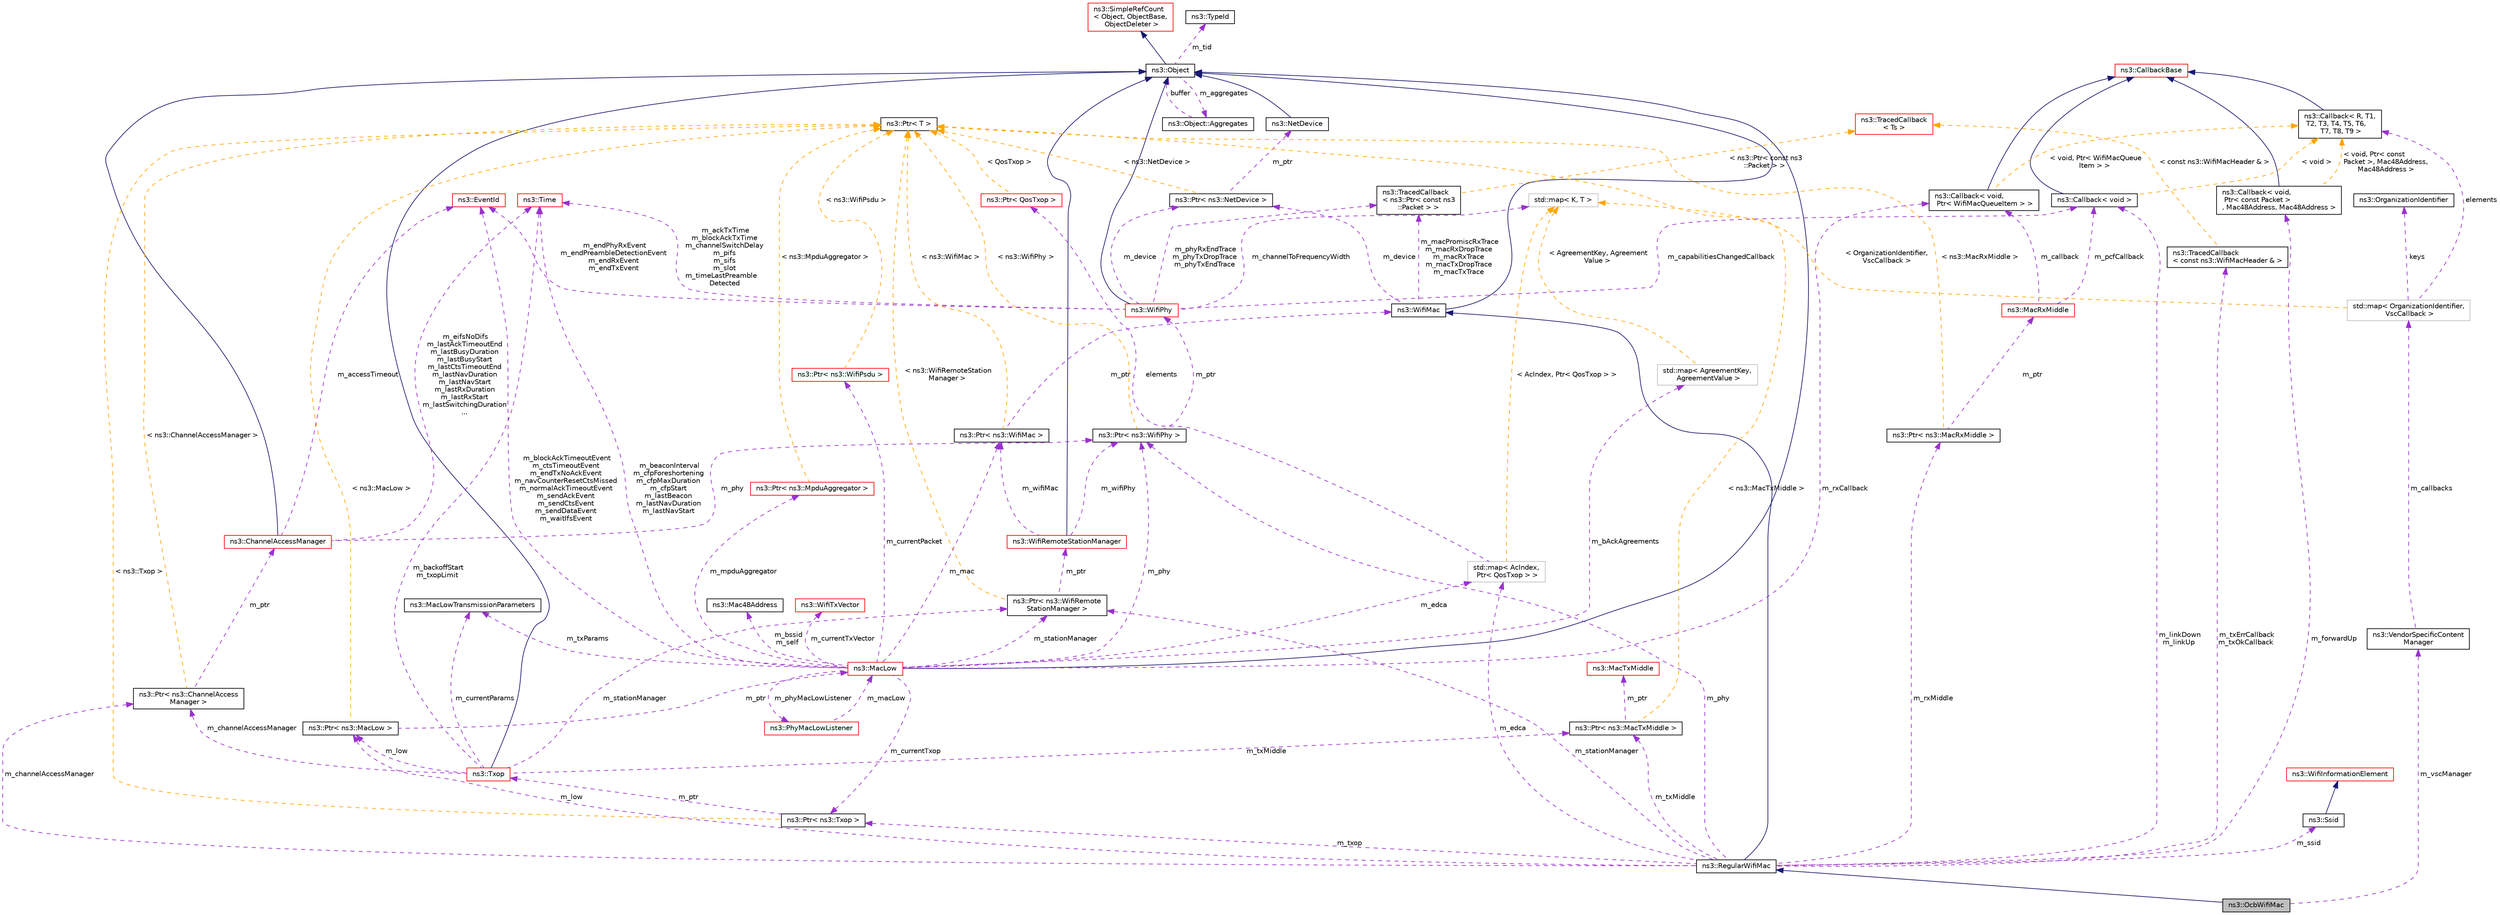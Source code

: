 digraph "ns3::OcbWifiMac"
{
 // LATEX_PDF_SIZE
  edge [fontname="Helvetica",fontsize="10",labelfontname="Helvetica",labelfontsize="10"];
  node [fontname="Helvetica",fontsize="10",shape=record];
  Node1 [label="ns3::OcbWifiMac",height=0.2,width=0.4,color="black", fillcolor="grey75", style="filled", fontcolor="black",tooltip="STAs communicate with each directly outside the context of a BSS."];
  Node2 -> Node1 [dir="back",color="midnightblue",fontsize="10",style="solid",fontname="Helvetica"];
  Node2 [label="ns3::RegularWifiMac",height=0.2,width=0.4,color="black", fillcolor="white", style="filled",URL="$classns3_1_1_regular_wifi_mac.html",tooltip="base class for all MAC-level wifi objects."];
  Node3 -> Node2 [dir="back",color="midnightblue",fontsize="10",style="solid",fontname="Helvetica"];
  Node3 [label="ns3::WifiMac",height=0.2,width=0.4,color="black", fillcolor="white", style="filled",URL="$classns3_1_1_wifi_mac.html",tooltip="base class for all MAC-level wifi objects."];
  Node4 -> Node3 [dir="back",color="midnightblue",fontsize="10",style="solid",fontname="Helvetica"];
  Node4 [label="ns3::Object",height=0.2,width=0.4,color="black", fillcolor="white", style="filled",URL="$classns3_1_1_object.html",tooltip="A base class which provides memory management and object aggregation."];
  Node5 -> Node4 [dir="back",color="midnightblue",fontsize="10",style="solid",fontname="Helvetica"];
  Node5 [label="ns3::SimpleRefCount\l\< Object, ObjectBase,\l ObjectDeleter \>",height=0.2,width=0.4,color="red", fillcolor="white", style="filled",URL="$classns3_1_1_simple_ref_count.html",tooltip=" "];
  Node9 -> Node4 [dir="back",color="darkorchid3",fontsize="10",style="dashed",label=" m_tid" ,fontname="Helvetica"];
  Node9 [label="ns3::TypeId",height=0.2,width=0.4,color="black", fillcolor="white", style="filled",URL="$classns3_1_1_type_id.html",tooltip="a unique identifier for an interface."];
  Node10 -> Node4 [dir="back",color="darkorchid3",fontsize="10",style="dashed",label=" m_aggregates" ,fontname="Helvetica"];
  Node10 [label="ns3::Object::Aggregates",height=0.2,width=0.4,color="black", fillcolor="white", style="filled",URL="$structns3_1_1_object_1_1_aggregates.html",tooltip="The list of Objects aggregated to this one."];
  Node4 -> Node10 [dir="back",color="darkorchid3",fontsize="10",style="dashed",label=" buffer" ,fontname="Helvetica"];
  Node11 -> Node3 [dir="back",color="darkorchid3",fontsize="10",style="dashed",label=" m_macPromiscRxTrace\nm_macRxDropTrace\nm_macRxTrace\nm_macTxDropTrace\nm_macTxTrace" ,fontname="Helvetica"];
  Node11 [label="ns3::TracedCallback\l\< ns3::Ptr\< const ns3\l::Packet \> \>",height=0.2,width=0.4,color="black", fillcolor="white", style="filled",URL="$classns3_1_1_traced_callback.html",tooltip=" "];
  Node12 -> Node11 [dir="back",color="orange",fontsize="10",style="dashed",label=" \< ns3::Ptr\< const ns3\l::Packet \> \>" ,fontname="Helvetica"];
  Node12 [label="ns3::TracedCallback\l\< Ts \>",height=0.2,width=0.4,color="red", fillcolor="white", style="filled",URL="$classns3_1_1_traced_callback.html",tooltip="Forward calls to a chain of Callback."];
  Node23 -> Node3 [dir="back",color="darkorchid3",fontsize="10",style="dashed",label=" m_device" ,fontname="Helvetica"];
  Node23 [label="ns3::Ptr\< ns3::NetDevice \>",height=0.2,width=0.4,color="black", fillcolor="white", style="filled",URL="$classns3_1_1_ptr.html",tooltip=" "];
  Node24 -> Node23 [dir="back",color="darkorchid3",fontsize="10",style="dashed",label=" m_ptr" ,fontname="Helvetica"];
  Node24 [label="ns3::NetDevice",height=0.2,width=0.4,color="black", fillcolor="white", style="filled",URL="$classns3_1_1_net_device.html",tooltip="Network layer to device interface."];
  Node4 -> Node24 [dir="back",color="midnightblue",fontsize="10",style="solid",fontname="Helvetica"];
  Node19 -> Node23 [dir="back",color="orange",fontsize="10",style="dashed",label=" \< ns3::NetDevice \>" ,fontname="Helvetica"];
  Node19 [label="ns3::Ptr\< T \>",height=0.2,width=0.4,color="black", fillcolor="white", style="filled",URL="$classns3_1_1_ptr.html",tooltip="Smart pointer class similar to boost::intrusive_ptr."];
  Node25 -> Node2 [dir="back",color="darkorchid3",fontsize="10",style="dashed",label=" m_low" ,fontname="Helvetica"];
  Node25 [label="ns3::Ptr\< ns3::MacLow \>",height=0.2,width=0.4,color="black", fillcolor="white", style="filled",URL="$classns3_1_1_ptr.html",tooltip=" "];
  Node26 -> Node25 [dir="back",color="darkorchid3",fontsize="10",style="dashed",label=" m_ptr" ,fontname="Helvetica"];
  Node26 [label="ns3::MacLow",height=0.2,width=0.4,color="red", fillcolor="white", style="filled",URL="$classns3_1_1_mac_low.html",tooltip="handle RTS/CTS/Data/Ack transactions."];
  Node4 -> Node26 [dir="back",color="midnightblue",fontsize="10",style="solid",fontname="Helvetica"];
  Node27 -> Node26 [dir="back",color="darkorchid3",fontsize="10",style="dashed",label=" m_bssid\nm_self" ,fontname="Helvetica"];
  Node27 [label="ns3::Mac48Address",height=0.2,width=0.4,color="black", fillcolor="white", style="filled",URL="$classns3_1_1_mac48_address.html",tooltip="an EUI-48 address"];
  Node28 -> Node26 [dir="back",color="darkorchid3",fontsize="10",style="dashed",label=" m_mac" ,fontname="Helvetica"];
  Node28 [label="ns3::Ptr\< ns3::WifiMac \>",height=0.2,width=0.4,color="black", fillcolor="white", style="filled",URL="$classns3_1_1_ptr.html",tooltip=" "];
  Node3 -> Node28 [dir="back",color="darkorchid3",fontsize="10",style="dashed",label=" m_ptr" ,fontname="Helvetica"];
  Node19 -> Node28 [dir="back",color="orange",fontsize="10",style="dashed",label=" \< ns3::WifiMac \>" ,fontname="Helvetica"];
  Node29 -> Node26 [dir="back",color="darkorchid3",fontsize="10",style="dashed",label=" m_currentTxVector" ,fontname="Helvetica"];
  Node29 [label="ns3::WifiTxVector",height=0.2,width=0.4,color="red", fillcolor="white", style="filled",URL="$classns3_1_1_wifi_tx_vector.html",tooltip="This class mimics the TXVECTOR which is to be passed to the PHY in order to define the parameters whi..."];
  Node36 -> Node26 [dir="back",color="darkorchid3",fontsize="10",style="dashed",label=" m_rxCallback" ,fontname="Helvetica"];
  Node36 [label="ns3::Callback\< void,\l Ptr\< WifiMacQueueItem \> \>",height=0.2,width=0.4,color="black", fillcolor="white", style="filled",URL="$classns3_1_1_callback.html",tooltip=" "];
  Node15 -> Node36 [dir="back",color="midnightblue",fontsize="10",style="solid",fontname="Helvetica"];
  Node15 [label="ns3::CallbackBase",height=0.2,width=0.4,color="red", fillcolor="white", style="filled",URL="$classns3_1_1_callback_base.html",tooltip="Base class for Callback class."];
  Node20 -> Node36 [dir="back",color="orange",fontsize="10",style="dashed",label=" \< void, Ptr\< WifiMacQueue\lItem \> \>" ,fontname="Helvetica"];
  Node20 [label="ns3::Callback\< R, T1,\l T2, T3, T4, T5, T6,\l T7, T8, T9 \>",height=0.2,width=0.4,color="black", fillcolor="white", style="filled",URL="$classns3_1_1_callback.html",tooltip="Callback template class."];
  Node15 -> Node20 [dir="back",color="midnightblue",fontsize="10",style="solid",fontname="Helvetica"];
  Node37 -> Node26 [dir="back",color="darkorchid3",fontsize="10",style="dashed",label=" m_currentPacket" ,fontname="Helvetica"];
  Node37 [label="ns3::Ptr\< ns3::WifiPsdu \>",height=0.2,width=0.4,color="red", fillcolor="white", style="filled",URL="$classns3_1_1_ptr.html",tooltip=" "];
  Node19 -> Node37 [dir="back",color="orange",fontsize="10",style="dashed",label=" \< ns3::WifiPsdu \>" ,fontname="Helvetica"];
  Node68 -> Node26 [dir="back",color="darkorchid3",fontsize="10",style="dashed",label=" m_mpduAggregator" ,fontname="Helvetica"];
  Node68 [label="ns3::Ptr\< ns3::MpduAggregator \>",height=0.2,width=0.4,color="red", fillcolor="white", style="filled",URL="$classns3_1_1_ptr.html",tooltip=" "];
  Node19 -> Node68 [dir="back",color="orange",fontsize="10",style="dashed",label=" \< ns3::MpduAggregator \>" ,fontname="Helvetica"];
  Node75 -> Node26 [dir="back",color="darkorchid3",fontsize="10",style="dashed",label=" m_stationManager" ,fontname="Helvetica"];
  Node75 [label="ns3::Ptr\< ns3::WifiRemote\lStationManager \>",height=0.2,width=0.4,color="black", fillcolor="white", style="filled",URL="$classns3_1_1_ptr.html",tooltip=" "];
  Node76 -> Node75 [dir="back",color="darkorchid3",fontsize="10",style="dashed",label=" m_ptr" ,fontname="Helvetica"];
  Node76 [label="ns3::WifiRemoteStationManager",height=0.2,width=0.4,color="red", fillcolor="white", style="filled",URL="$classns3_1_1_wifi_remote_station_manager.html",tooltip="hold a list of per-remote-station state."];
  Node4 -> Node76 [dir="back",color="midnightblue",fontsize="10",style="solid",fontname="Helvetica"];
  Node28 -> Node76 [dir="back",color="darkorchid3",fontsize="10",style="dashed",label=" m_wifiMac" ,fontname="Helvetica"];
  Node95 -> Node76 [dir="back",color="darkorchid3",fontsize="10",style="dashed",label=" m_wifiPhy" ,fontname="Helvetica"];
  Node95 [label="ns3::Ptr\< ns3::WifiPhy \>",height=0.2,width=0.4,color="black", fillcolor="white", style="filled",URL="$classns3_1_1_ptr.html",tooltip=" "];
  Node96 -> Node95 [dir="back",color="darkorchid3",fontsize="10",style="dashed",label=" m_ptr" ,fontname="Helvetica"];
  Node96 [label="ns3::WifiPhy",height=0.2,width=0.4,color="red", fillcolor="white", style="filled",URL="$classns3_1_1_wifi_phy.html",tooltip="802.11 PHY layer model"];
  Node4 -> Node96 [dir="back",color="midnightblue",fontsize="10",style="solid",fontname="Helvetica"];
  Node11 -> Node96 [dir="back",color="darkorchid3",fontsize="10",style="dashed",label=" m_phyRxEndTrace\nm_phyTxDropTrace\nm_phyTxEndTrace" ,fontname="Helvetica"];
  Node34 -> Node96 [dir="back",color="darkorchid3",fontsize="10",style="dashed",label=" m_channelToFrequencyWidth" ,fontname="Helvetica"];
  Node34 [label="std::map\< K, T \>",height=0.2,width=0.4,color="grey75", fillcolor="white", style="filled",tooltip=" "];
  Node112 -> Node96 [dir="back",color="darkorchid3",fontsize="10",style="dashed",label=" m_endPhyRxEvent\nm_endPreambleDetectionEvent\nm_endRxEvent\nm_endTxEvent" ,fontname="Helvetica"];
  Node112 [label="ns3::EventId",height=0.2,width=0.4,color="red", fillcolor="white", style="filled",URL="$classns3_1_1_event_id.html",tooltip="An identifier for simulation events."];
  Node23 -> Node96 [dir="back",color="darkorchid3",fontsize="10",style="dashed",label=" m_device" ,fontname="Helvetica"];
  Node47 -> Node96 [dir="back",color="darkorchid3",fontsize="10",style="dashed",label=" m_ackTxTime\nm_blockAckTxTime\nm_channelSwitchDelay\nm_pifs\nm_sifs\nm_slot\nm_timeLastPreamble\lDetected" ,fontname="Helvetica"];
  Node47 [label="ns3::Time",height=0.2,width=0.4,color="red", fillcolor="white", style="filled",URL="$classns3_1_1_time.html",tooltip="Simulation virtual time values and global simulation resolution."];
  Node128 -> Node96 [dir="back",color="darkorchid3",fontsize="10",style="dashed",label=" m_capabilitiesChangedCallback" ,fontname="Helvetica"];
  Node128 [label="ns3::Callback\< void \>",height=0.2,width=0.4,color="black", fillcolor="white", style="filled",URL="$classns3_1_1_callback.html",tooltip=" "];
  Node15 -> Node128 [dir="back",color="midnightblue",fontsize="10",style="solid",fontname="Helvetica"];
  Node20 -> Node128 [dir="back",color="orange",fontsize="10",style="dashed",label=" \< void \>" ,fontname="Helvetica"];
  Node19 -> Node95 [dir="back",color="orange",fontsize="10",style="dashed",label=" \< ns3::WifiPhy \>" ,fontname="Helvetica"];
  Node19 -> Node75 [dir="back",color="orange",fontsize="10",style="dashed",label=" \< ns3::WifiRemoteStation\lManager \>" ,fontname="Helvetica"];
  Node70 -> Node26 [dir="back",color="darkorchid3",fontsize="10",style="dashed",label=" m_edca" ,fontname="Helvetica"];
  Node70 [label="std::map\< AcIndex,\l Ptr\< QosTxop \> \>",height=0.2,width=0.4,color="grey75", fillcolor="white", style="filled",tooltip=" "];
  Node71 -> Node70 [dir="back",color="darkorchid3",fontsize="10",style="dashed",label=" elements" ,fontname="Helvetica"];
  Node71 [label="ns3::Ptr\< QosTxop \>",height=0.2,width=0.4,color="red", fillcolor="white", style="filled",URL="$classns3_1_1_ptr.html",tooltip=" "];
  Node19 -> Node71 [dir="back",color="orange",fontsize="10",style="dashed",label=" \< QosTxop \>" ,fontname="Helvetica"];
  Node34 -> Node70 [dir="back",color="orange",fontsize="10",style="dashed",label=" \< AcIndex, Ptr\< QosTxop \> \>" ,fontname="Helvetica"];
  Node112 -> Node26 [dir="back",color="darkorchid3",fontsize="10",style="dashed",label=" m_blockAckTimeoutEvent\nm_ctsTimeoutEvent\nm_endTxNoAckEvent\nm_navCounterResetCtsMissed\nm_normalAckTimeoutEvent\nm_sendAckEvent\nm_sendCtsEvent\nm_sendDataEvent\nm_waitIfsEvent" ,fontname="Helvetica"];
  Node195 -> Node26 [dir="back",color="darkorchid3",fontsize="10",style="dashed",label=" m_txParams" ,fontname="Helvetica"];
  Node195 [label="ns3::MacLowTransmissionParameters",height=0.2,width=0.4,color="black", fillcolor="white", style="filled",URL="$classns3_1_1_mac_low_transmission_parameters.html",tooltip="control how a packet is transmitted."];
  Node230 -> Node26 [dir="back",color="darkorchid3",fontsize="10",style="dashed",label=" m_phyMacLowListener" ,fontname="Helvetica"];
  Node230 [label="ns3::PhyMacLowListener",height=0.2,width=0.4,color="red", fillcolor="white", style="filled",URL="$classns3_1_1_phy_mac_low_listener.html",tooltip="Listener for PHY events."];
  Node26 -> Node230 [dir="back",color="darkorchid3",fontsize="10",style="dashed",label=" m_macLow" ,fontname="Helvetica"];
  Node47 -> Node26 [dir="back",color="darkorchid3",fontsize="10",style="dashed",label=" m_beaconInterval\nm_cfpForeshortening\nm_cfpMaxDuration\nm_cfpStart\nm_lastBeacon\nm_lastNavDuration\nm_lastNavStart" ,fontname="Helvetica"];
  Node231 -> Node26 [dir="back",color="darkorchid3",fontsize="10",style="dashed",label=" m_bAckAgreements" ,fontname="Helvetica"];
  Node231 [label="std::map\< AgreementKey,\l AgreementValue \>",height=0.2,width=0.4,color="grey75", fillcolor="white", style="filled",tooltip=" "];
  Node34 -> Node231 [dir="back",color="orange",fontsize="10",style="dashed",label=" \< AgreementKey, Agreement\lValue \>" ,fontname="Helvetica"];
  Node95 -> Node26 [dir="back",color="darkorchid3",fontsize="10",style="dashed",label=" m_phy" ,fontname="Helvetica"];
  Node237 -> Node26 [dir="back",color="darkorchid3",fontsize="10",style="dashed",label=" m_currentTxop" ,fontname="Helvetica"];
  Node237 [label="ns3::Ptr\< ns3::Txop \>",height=0.2,width=0.4,color="black", fillcolor="white", style="filled",URL="$classns3_1_1_ptr.html",tooltip=" "];
  Node73 -> Node237 [dir="back",color="darkorchid3",fontsize="10",style="dashed",label=" m_ptr" ,fontname="Helvetica"];
  Node73 [label="ns3::Txop",height=0.2,width=0.4,color="red", fillcolor="white", style="filled",URL="$classns3_1_1_txop.html",tooltip="Handle packet fragmentation and retransmissions for data and management frames."];
  Node4 -> Node73 [dir="back",color="midnightblue",fontsize="10",style="solid",fontname="Helvetica"];
  Node25 -> Node73 [dir="back",color="darkorchid3",fontsize="10",style="dashed",label=" m_low" ,fontname="Helvetica"];
  Node75 -> Node73 [dir="back",color="darkorchid3",fontsize="10",style="dashed",label=" m_stationManager" ,fontname="Helvetica"];
  Node195 -> Node73 [dir="back",color="darkorchid3",fontsize="10",style="dashed",label=" m_currentParams" ,fontname="Helvetica"];
  Node47 -> Node73 [dir="back",color="darkorchid3",fontsize="10",style="dashed",label=" m_backoffStart\nm_txopLimit" ,fontname="Helvetica"];
  Node196 -> Node73 [dir="back",color="darkorchid3",fontsize="10",style="dashed",label=" m_channelAccessManager" ,fontname="Helvetica"];
  Node196 [label="ns3::Ptr\< ns3::ChannelAccess\lManager \>",height=0.2,width=0.4,color="black", fillcolor="white", style="filled",URL="$classns3_1_1_ptr.html",tooltip=" "];
  Node197 -> Node196 [dir="back",color="darkorchid3",fontsize="10",style="dashed",label=" m_ptr" ,fontname="Helvetica"];
  Node197 [label="ns3::ChannelAccessManager",height=0.2,width=0.4,color="red", fillcolor="white", style="filled",URL="$classns3_1_1_channel_access_manager.html",tooltip="Manage a set of ns3::Txop."];
  Node4 -> Node197 [dir="back",color="midnightblue",fontsize="10",style="solid",fontname="Helvetica"];
  Node112 -> Node197 [dir="back",color="darkorchid3",fontsize="10",style="dashed",label=" m_accessTimeout" ,fontname="Helvetica"];
  Node47 -> Node197 [dir="back",color="darkorchid3",fontsize="10",style="dashed",label=" m_eifsNoDifs\nm_lastAckTimeoutEnd\nm_lastBusyDuration\nm_lastBusyStart\nm_lastCtsTimeoutEnd\nm_lastNavDuration\nm_lastNavStart\nm_lastRxDuration\nm_lastRxStart\nm_lastSwitchingDuration\n..." ,fontname="Helvetica"];
  Node95 -> Node197 [dir="back",color="darkorchid3",fontsize="10",style="dashed",label=" m_phy" ,fontname="Helvetica"];
  Node19 -> Node196 [dir="back",color="orange",fontsize="10",style="dashed",label=" \< ns3::ChannelAccessManager \>" ,fontname="Helvetica"];
  Node206 -> Node73 [dir="back",color="darkorchid3",fontsize="10",style="dashed",label=" m_txMiddle" ,fontname="Helvetica"];
  Node206 [label="ns3::Ptr\< ns3::MacTxMiddle \>",height=0.2,width=0.4,color="black", fillcolor="white", style="filled",URL="$classns3_1_1_ptr.html",tooltip=" "];
  Node207 -> Node206 [dir="back",color="darkorchid3",fontsize="10",style="dashed",label=" m_ptr" ,fontname="Helvetica"];
  Node207 [label="ns3::MacTxMiddle",height=0.2,width=0.4,color="red", fillcolor="white", style="filled",URL="$classns3_1_1_mac_tx_middle.html",tooltip="Handles sequence numbering of IEEE 802.11 data frames."];
  Node19 -> Node206 [dir="back",color="orange",fontsize="10",style="dashed",label=" \< ns3::MacTxMiddle \>" ,fontname="Helvetica"];
  Node19 -> Node237 [dir="back",color="orange",fontsize="10",style="dashed",label=" \< ns3::Txop \>" ,fontname="Helvetica"];
  Node19 -> Node25 [dir="back",color="orange",fontsize="10",style="dashed",label=" \< ns3::MacLow \>" ,fontname="Helvetica"];
  Node240 -> Node2 [dir="back",color="darkorchid3",fontsize="10",style="dashed",label=" m_ssid" ,fontname="Helvetica"];
  Node240 [label="ns3::Ssid",height=0.2,width=0.4,color="black", fillcolor="white", style="filled",URL="$classns3_1_1_ssid.html",tooltip="The IEEE 802.11 SSID Information Element."];
  Node82 -> Node240 [dir="back",color="midnightblue",fontsize="10",style="solid",fontname="Helvetica"];
  Node82 [label="ns3::WifiInformationElement",height=0.2,width=0.4,color="red", fillcolor="white", style="filled",URL="$classns3_1_1_wifi_information_element.html",tooltip="Information element, as defined in 802.11-2007 standard."];
  Node75 -> Node2 [dir="back",color="darkorchid3",fontsize="10",style="dashed",label=" m_stationManager" ,fontname="Helvetica"];
  Node241 -> Node2 [dir="back",color="darkorchid3",fontsize="10",style="dashed",label=" m_txErrCallback\nm_txOkCallback" ,fontname="Helvetica"];
  Node241 [label="ns3::TracedCallback\l\< const ns3::WifiMacHeader & \>",height=0.2,width=0.4,color="black", fillcolor="white", style="filled",URL="$classns3_1_1_traced_callback.html",tooltip=" "];
  Node12 -> Node241 [dir="back",color="orange",fontsize="10",style="dashed",label=" \< const ns3::WifiMacHeader & \>" ,fontname="Helvetica"];
  Node70 -> Node2 [dir="back",color="darkorchid3",fontsize="10",style="dashed",label=" m_edca" ,fontname="Helvetica"];
  Node196 -> Node2 [dir="back",color="darkorchid3",fontsize="10",style="dashed",label=" m_channelAccessManager" ,fontname="Helvetica"];
  Node128 -> Node2 [dir="back",color="darkorchid3",fontsize="10",style="dashed",label=" m_linkDown\nm_linkUp" ,fontname="Helvetica"];
  Node242 -> Node2 [dir="back",color="darkorchid3",fontsize="10",style="dashed",label=" m_rxMiddle" ,fontname="Helvetica"];
  Node242 [label="ns3::Ptr\< ns3::MacRxMiddle \>",height=0.2,width=0.4,color="black", fillcolor="white", style="filled",URL="$classns3_1_1_ptr.html",tooltip=" "];
  Node243 -> Node242 [dir="back",color="darkorchid3",fontsize="10",style="dashed",label=" m_ptr" ,fontname="Helvetica"];
  Node243 [label="ns3::MacRxMiddle",height=0.2,width=0.4,color="red", fillcolor="white", style="filled",URL="$classns3_1_1_mac_rx_middle.html",tooltip="This class handles duplicate detection and recomposition of fragments."];
  Node36 -> Node243 [dir="back",color="darkorchid3",fontsize="10",style="dashed",label=" m_callback" ,fontname="Helvetica"];
  Node128 -> Node243 [dir="back",color="darkorchid3",fontsize="10",style="dashed",label=" m_pcfCallback" ,fontname="Helvetica"];
  Node19 -> Node242 [dir="back",color="orange",fontsize="10",style="dashed",label=" \< ns3::MacRxMiddle \>" ,fontname="Helvetica"];
  Node249 -> Node2 [dir="back",color="darkorchid3",fontsize="10",style="dashed",label=" m_forwardUp" ,fontname="Helvetica"];
  Node249 [label="ns3::Callback\< void,\l Ptr\< const Packet \>\l, Mac48Address, Mac48Address \>",height=0.2,width=0.4,color="black", fillcolor="white", style="filled",URL="$classns3_1_1_callback.html",tooltip=" "];
  Node15 -> Node249 [dir="back",color="midnightblue",fontsize="10",style="solid",fontname="Helvetica"];
  Node20 -> Node249 [dir="back",color="orange",fontsize="10",style="dashed",label=" \< void, Ptr\< const\l Packet \>, Mac48Address,\l Mac48Address \>" ,fontname="Helvetica"];
  Node95 -> Node2 [dir="back",color="darkorchid3",fontsize="10",style="dashed",label=" m_phy" ,fontname="Helvetica"];
  Node206 -> Node2 [dir="back",color="darkorchid3",fontsize="10",style="dashed",label=" m_txMiddle" ,fontname="Helvetica"];
  Node237 -> Node2 [dir="back",color="darkorchid3",fontsize="10",style="dashed",label=" m_txop" ,fontname="Helvetica"];
  Node250 -> Node1 [dir="back",color="darkorchid3",fontsize="10",style="dashed",label=" m_vscManager" ,fontname="Helvetica"];
  Node250 [label="ns3::VendorSpecificContent\lManager",height=0.2,width=0.4,color="black", fillcolor="white", style="filled",URL="$classns3_1_1_vendor_specific_content_manager.html",tooltip="VendorSpecificContentManager class."];
  Node251 -> Node250 [dir="back",color="darkorchid3",fontsize="10",style="dashed",label=" m_callbacks" ,fontname="Helvetica"];
  Node251 [label="std::map\< OrganizationIdentifier,\l VscCallback \>",height=0.2,width=0.4,color="grey75", fillcolor="white", style="filled",tooltip=" "];
  Node20 -> Node251 [dir="back",color="darkorchid3",fontsize="10",style="dashed",label=" elements" ,fontname="Helvetica"];
  Node252 -> Node251 [dir="back",color="darkorchid3",fontsize="10",style="dashed",label=" keys" ,fontname="Helvetica"];
  Node252 [label="ns3::OrganizationIdentifier",height=0.2,width=0.4,color="black", fillcolor="white", style="filled",URL="$classns3_1_1_organization_identifier.html",tooltip="the organization identifier is a public organizationally unique identifier assigned by the IEEE."];
  Node34 -> Node251 [dir="back",color="orange",fontsize="10",style="dashed",label=" \< OrganizationIdentifier,\l VscCallback \>" ,fontname="Helvetica"];
}
